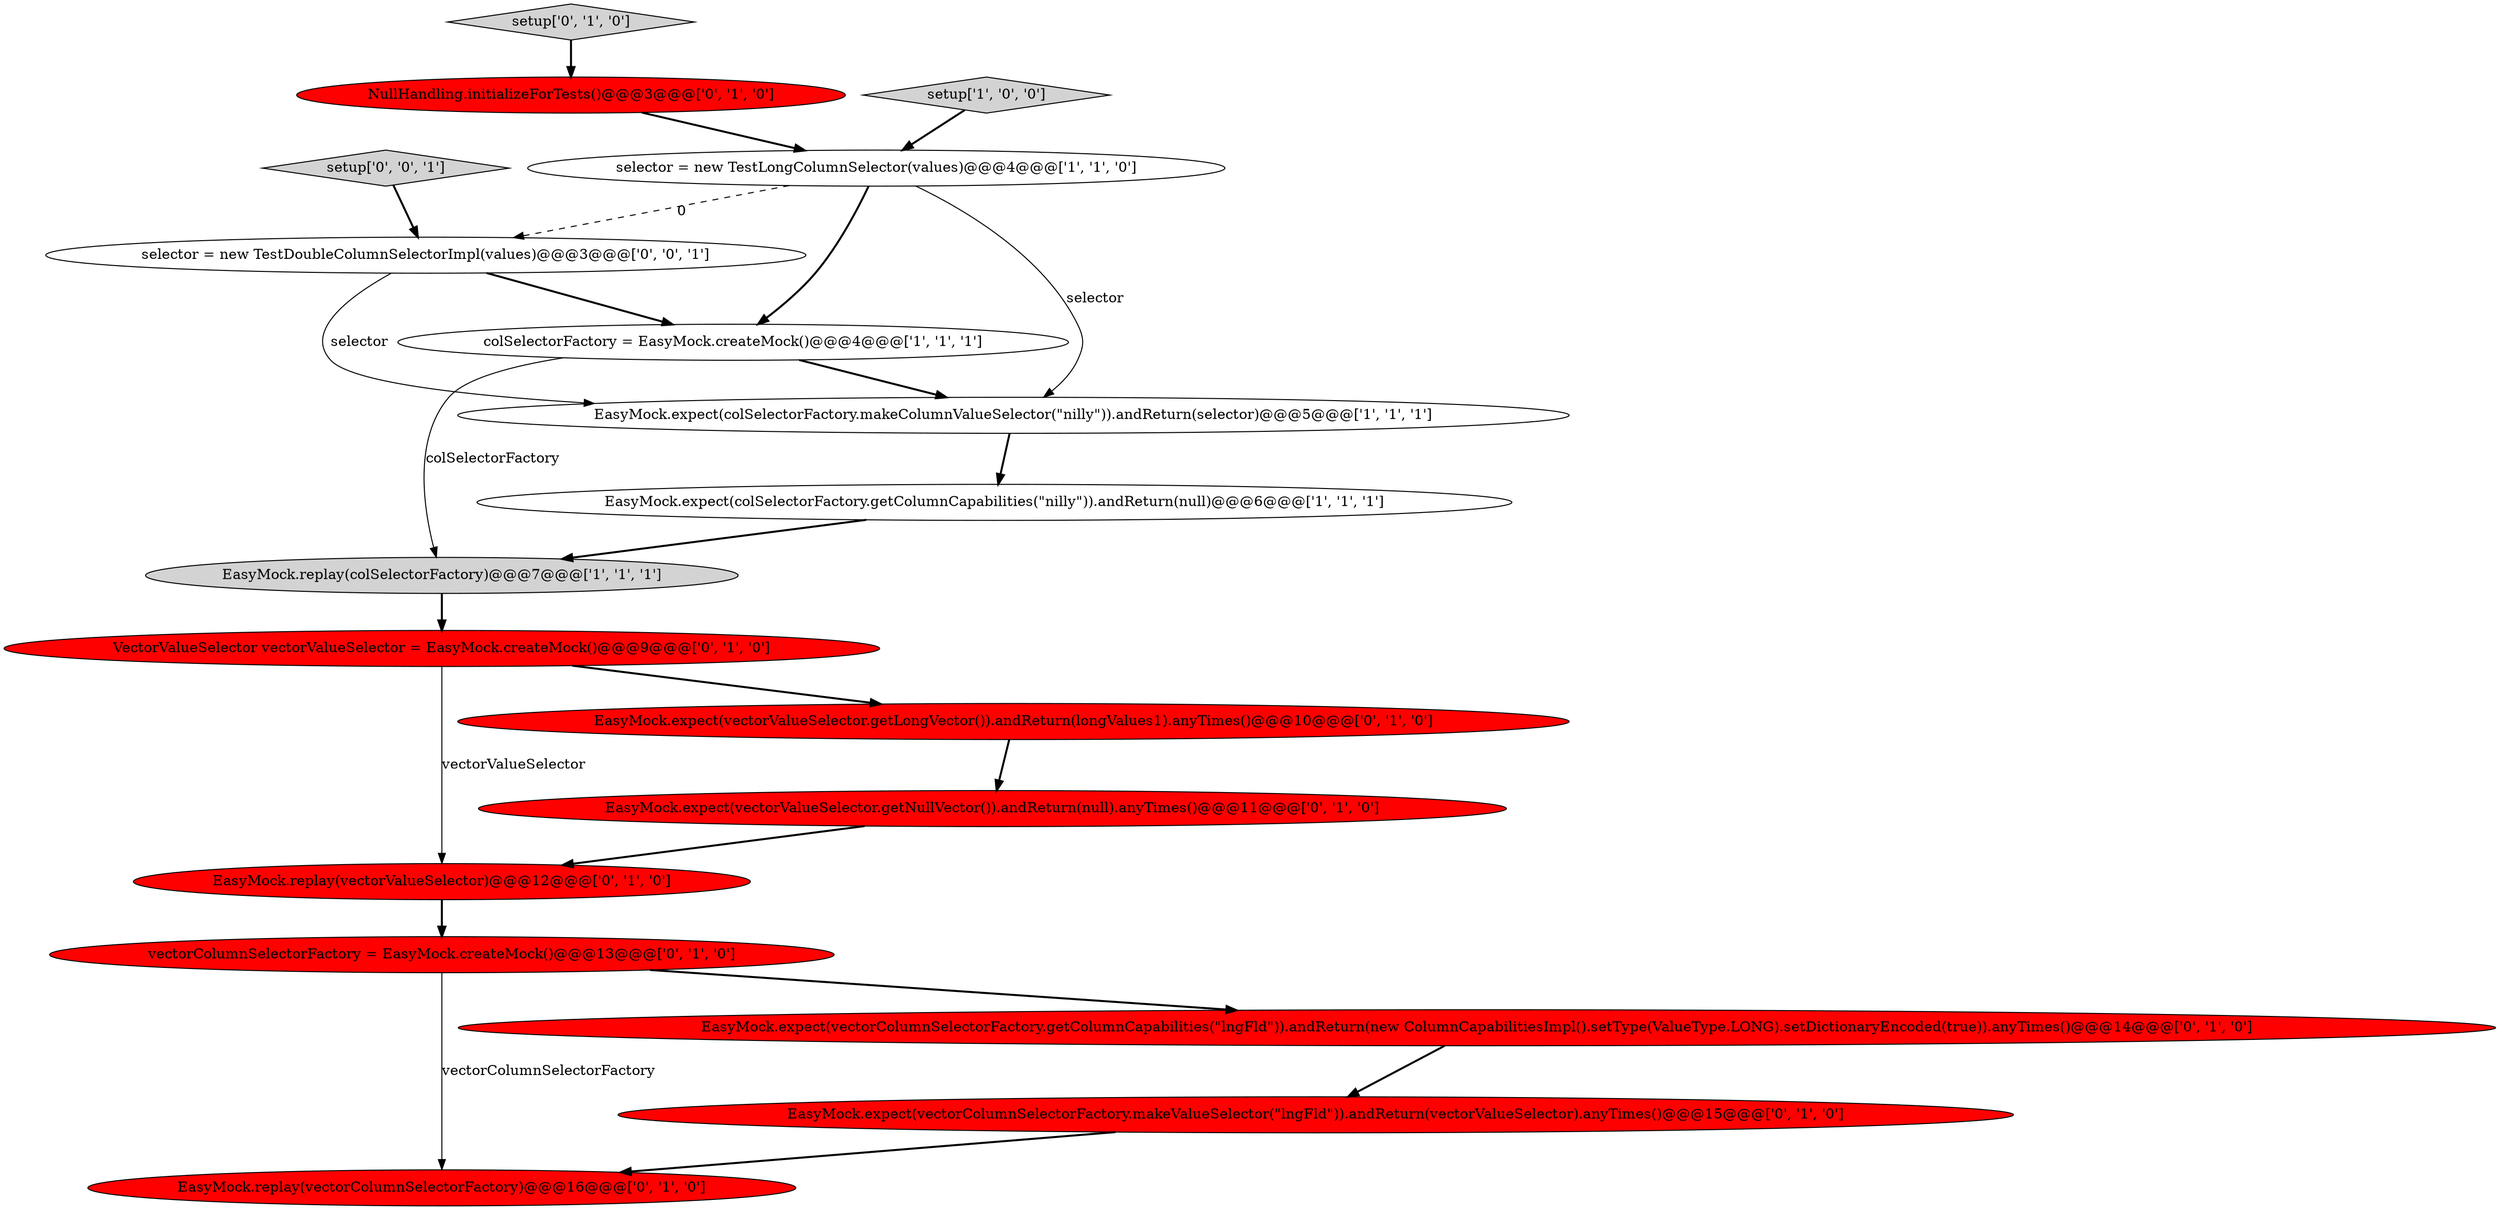 digraph {
14 [style = filled, label = "NullHandling.initializeForTests()@@@3@@@['0', '1', '0']", fillcolor = red, shape = ellipse image = "AAA1AAABBB2BBB"];
3 [style = filled, label = "EasyMock.expect(colSelectorFactory.makeColumnValueSelector(\"nilly\")).andReturn(selector)@@@5@@@['1', '1', '1']", fillcolor = white, shape = ellipse image = "AAA0AAABBB1BBB"];
4 [style = filled, label = "setup['1', '0', '0']", fillcolor = lightgray, shape = diamond image = "AAA0AAABBB1BBB"];
9 [style = filled, label = "EasyMock.expect(vectorColumnSelectorFactory.getColumnCapabilities(\"lngFld\")).andReturn(new ColumnCapabilitiesImpl().setType(ValueType.LONG).setDictionaryEncoded(true)).anyTimes()@@@14@@@['0', '1', '0']", fillcolor = red, shape = ellipse image = "AAA1AAABBB2BBB"];
12 [style = filled, label = "VectorValueSelector vectorValueSelector = EasyMock.createMock()@@@9@@@['0', '1', '0']", fillcolor = red, shape = ellipse image = "AAA1AAABBB2BBB"];
17 [style = filled, label = "setup['0', '0', '1']", fillcolor = lightgray, shape = diamond image = "AAA0AAABBB3BBB"];
7 [style = filled, label = "vectorColumnSelectorFactory = EasyMock.createMock()@@@13@@@['0', '1', '0']", fillcolor = red, shape = ellipse image = "AAA1AAABBB2BBB"];
16 [style = filled, label = "selector = new TestDoubleColumnSelectorImpl(values)@@@3@@@['0', '0', '1']", fillcolor = white, shape = ellipse image = "AAA0AAABBB3BBB"];
5 [style = filled, label = "EasyMock.expect(colSelectorFactory.getColumnCapabilities(\"nilly\")).andReturn(null)@@@6@@@['1', '1', '1']", fillcolor = white, shape = ellipse image = "AAA0AAABBB1BBB"];
6 [style = filled, label = "EasyMock.expect(vectorValueSelector.getNullVector()).andReturn(null).anyTimes()@@@11@@@['0', '1', '0']", fillcolor = red, shape = ellipse image = "AAA1AAABBB2BBB"];
10 [style = filled, label = "EasyMock.replay(vectorColumnSelectorFactory)@@@16@@@['0', '1', '0']", fillcolor = red, shape = ellipse image = "AAA1AAABBB2BBB"];
0 [style = filled, label = "EasyMock.replay(colSelectorFactory)@@@7@@@['1', '1', '1']", fillcolor = lightgray, shape = ellipse image = "AAA0AAABBB1BBB"];
1 [style = filled, label = "selector = new TestLongColumnSelector(values)@@@4@@@['1', '1', '0']", fillcolor = white, shape = ellipse image = "AAA0AAABBB1BBB"];
13 [style = filled, label = "EasyMock.replay(vectorValueSelector)@@@12@@@['0', '1', '0']", fillcolor = red, shape = ellipse image = "AAA1AAABBB2BBB"];
2 [style = filled, label = "colSelectorFactory = EasyMock.createMock()@@@4@@@['1', '1', '1']", fillcolor = white, shape = ellipse image = "AAA0AAABBB1BBB"];
11 [style = filled, label = "EasyMock.expect(vectorColumnSelectorFactory.makeValueSelector(\"lngFld\")).andReturn(vectorValueSelector).anyTimes()@@@15@@@['0', '1', '0']", fillcolor = red, shape = ellipse image = "AAA1AAABBB2BBB"];
15 [style = filled, label = "EasyMock.expect(vectorValueSelector.getLongVector()).andReturn(longValues1).anyTimes()@@@10@@@['0', '1', '0']", fillcolor = red, shape = ellipse image = "AAA1AAABBB2BBB"];
8 [style = filled, label = "setup['0', '1', '0']", fillcolor = lightgray, shape = diamond image = "AAA0AAABBB2BBB"];
7->10 [style = solid, label="vectorColumnSelectorFactory"];
9->11 [style = bold, label=""];
0->12 [style = bold, label=""];
2->3 [style = bold, label=""];
12->15 [style = bold, label=""];
8->14 [style = bold, label=""];
2->0 [style = solid, label="colSelectorFactory"];
15->6 [style = bold, label=""];
16->2 [style = bold, label=""];
1->3 [style = solid, label="selector"];
16->3 [style = solid, label="selector"];
14->1 [style = bold, label=""];
7->9 [style = bold, label=""];
3->5 [style = bold, label=""];
12->13 [style = solid, label="vectorValueSelector"];
5->0 [style = bold, label=""];
11->10 [style = bold, label=""];
13->7 [style = bold, label=""];
1->16 [style = dashed, label="0"];
6->13 [style = bold, label=""];
4->1 [style = bold, label=""];
1->2 [style = bold, label=""];
17->16 [style = bold, label=""];
}
